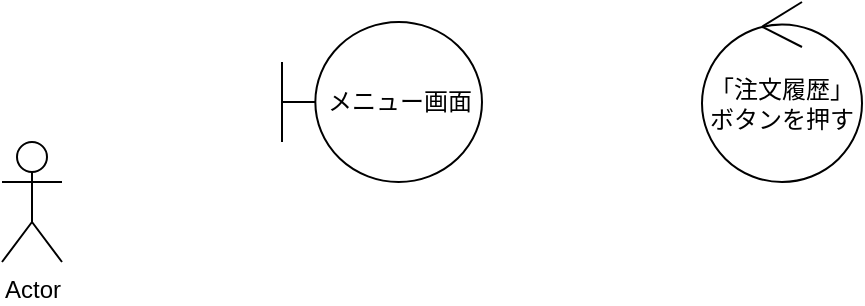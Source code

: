 <mxfile>
    <diagram id="AO_GGIGprWeuYINtOLVt" name="ページ1">
        <mxGraphModel dx="477" dy="419" grid="1" gridSize="10" guides="1" tooltips="1" connect="1" arrows="1" fold="1" page="1" pageScale="1" pageWidth="827" pageHeight="1169" math="0" shadow="0">
            <root>
                <mxCell id="0"/>
                <mxCell id="1" parent="0"/>
                <mxCell id="2" value="Actor" style="shape=umlActor;verticalLabelPosition=bottom;verticalAlign=top;html=1;" vertex="1" parent="1">
                    <mxGeometry x="50" y="490" width="30" height="60" as="geometry"/>
                </mxCell>
                <mxCell id="3" value="メニュー画面" style="shape=umlBoundary;whiteSpace=wrap;html=1;" vertex="1" parent="1">
                    <mxGeometry x="190" y="430" width="100" height="80" as="geometry"/>
                </mxCell>
                <mxCell id="4" value="「注文履歴」ボタンを押す" style="ellipse;shape=umlControl;whiteSpace=wrap;html=1;" vertex="1" parent="1">
                    <mxGeometry x="400" y="420" width="80" height="90" as="geometry"/>
                </mxCell>
            </root>
        </mxGraphModel>
    </diagram>
</mxfile>